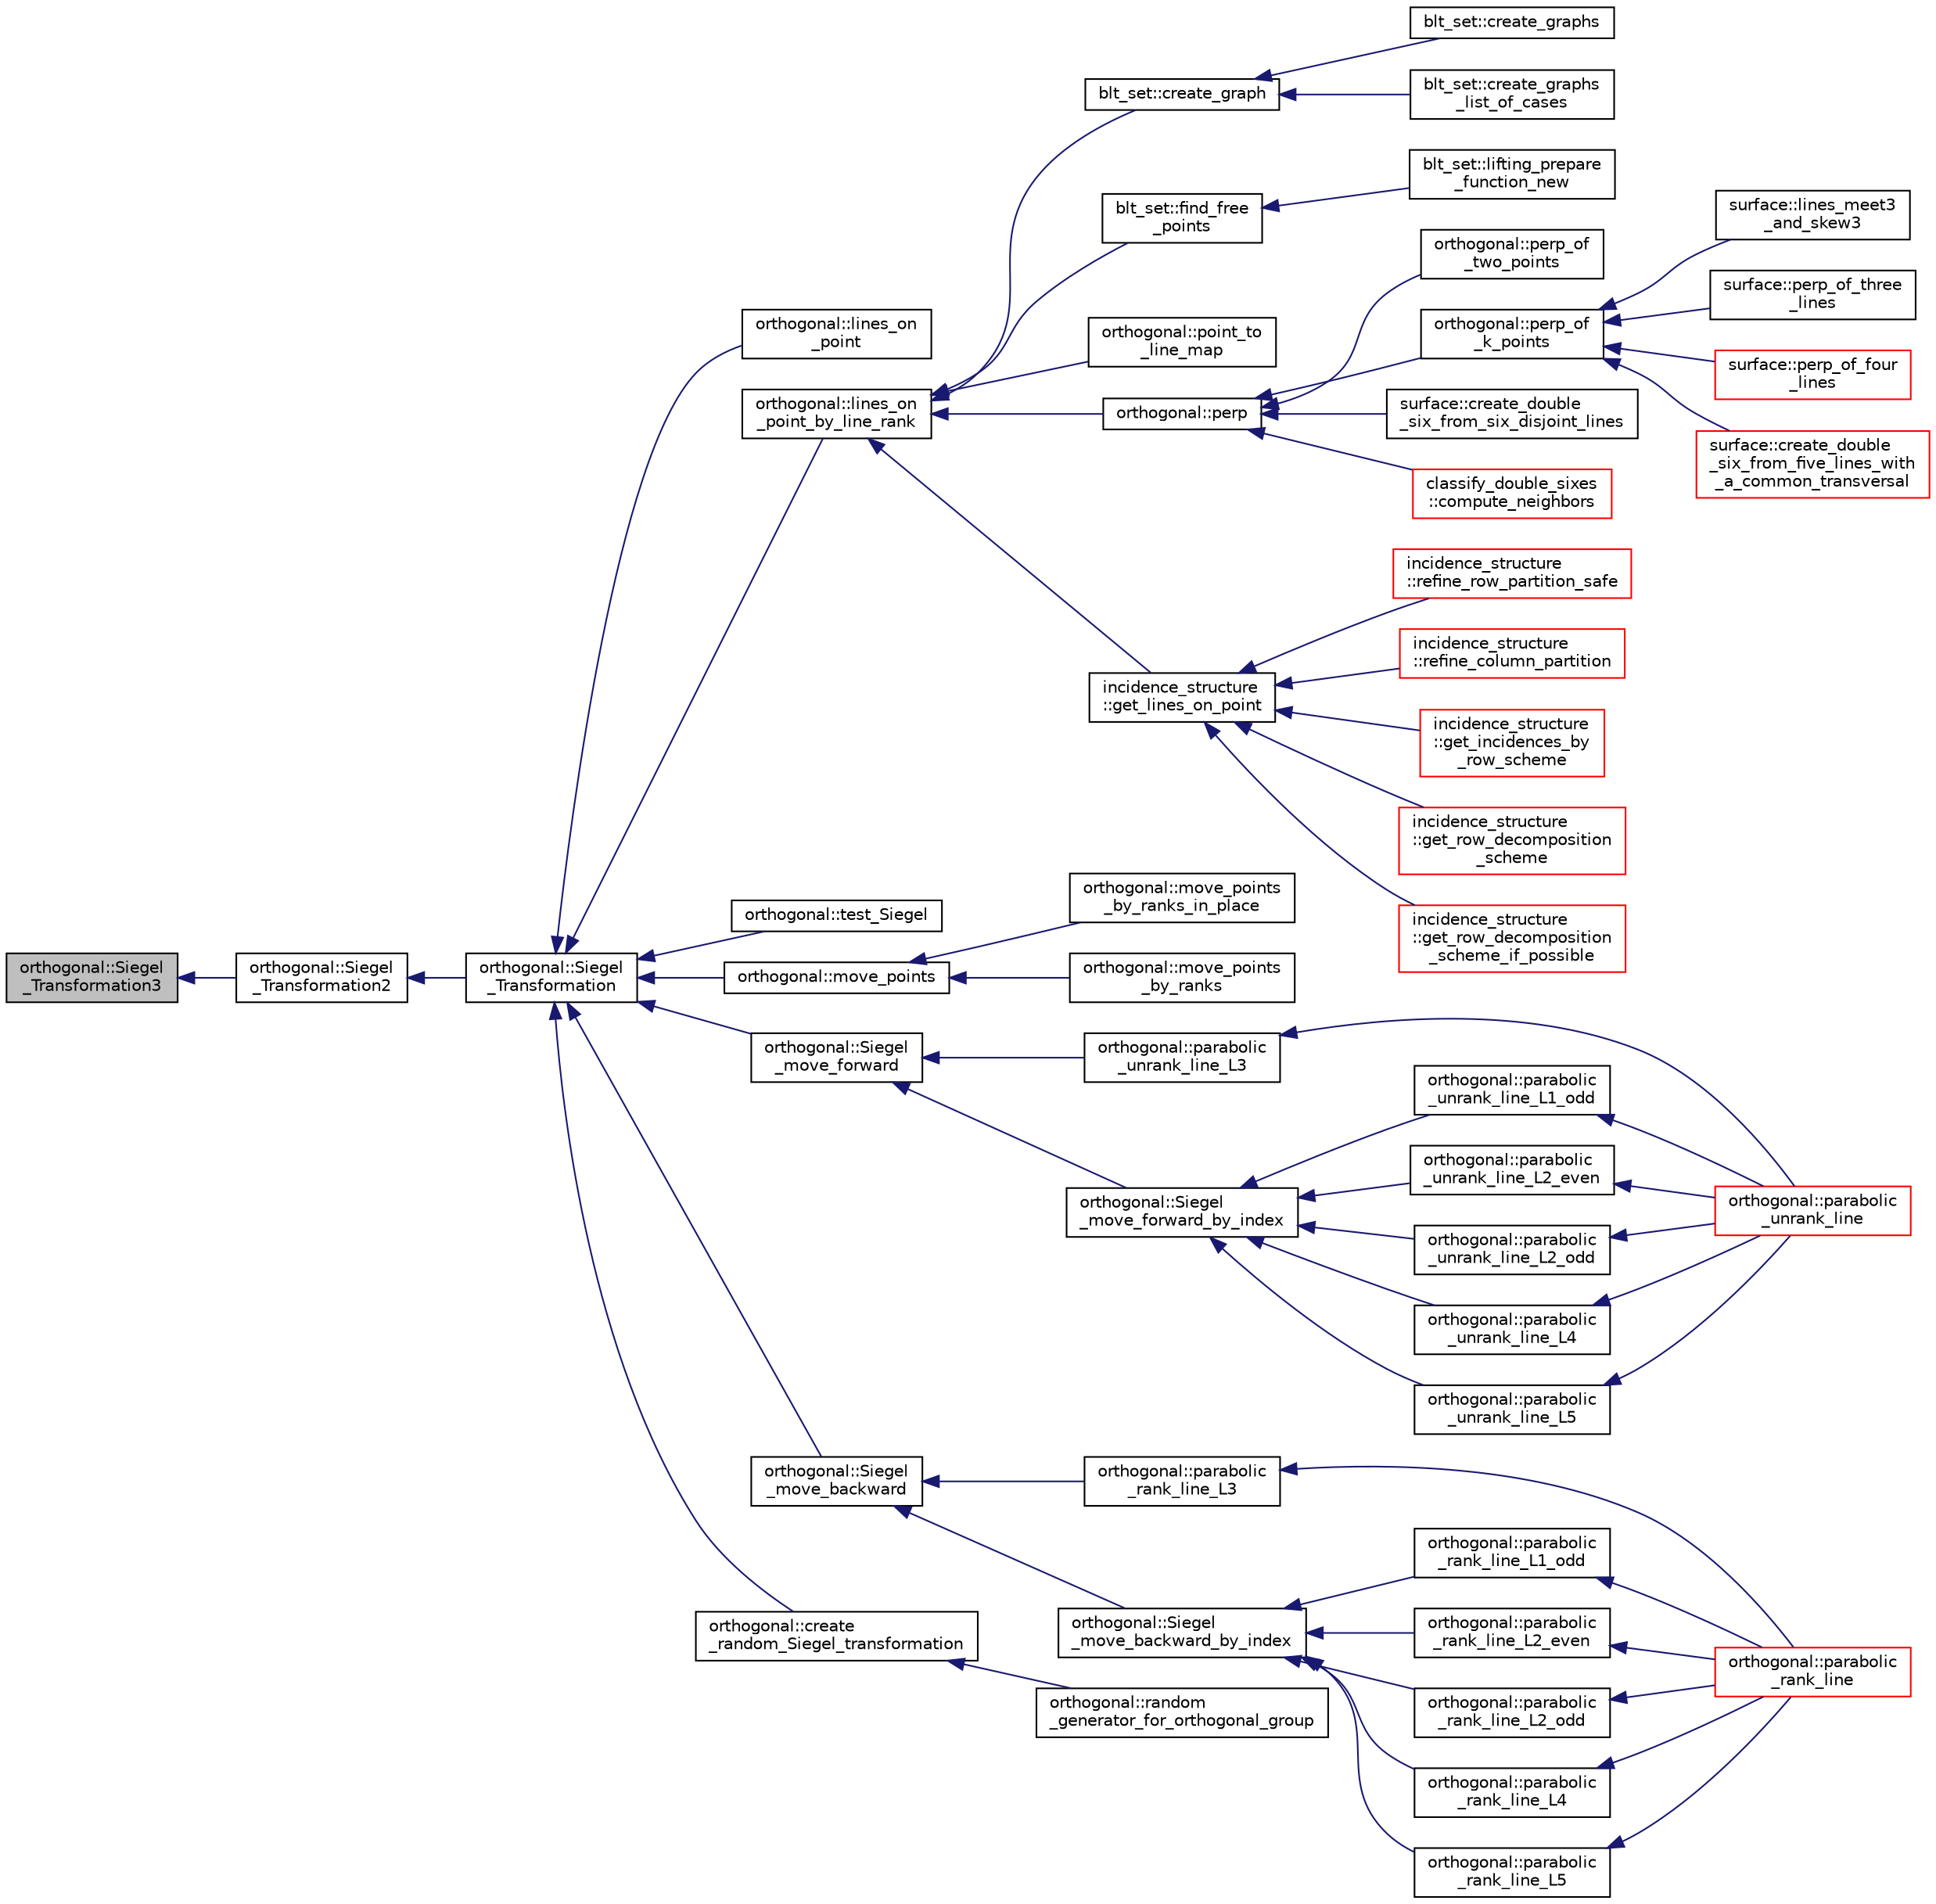 digraph "orthogonal::Siegel_Transformation3"
{
  edge [fontname="Helvetica",fontsize="10",labelfontname="Helvetica",labelfontsize="10"];
  node [fontname="Helvetica",fontsize="10",shape=record];
  rankdir="LR";
  Node44073 [label="orthogonal::Siegel\l_Transformation3",height=0.2,width=0.4,color="black", fillcolor="grey75", style="filled", fontcolor="black"];
  Node44073 -> Node44074 [dir="back",color="midnightblue",fontsize="10",style="solid",fontname="Helvetica"];
  Node44074 [label="orthogonal::Siegel\l_Transformation2",height=0.2,width=0.4,color="black", fillcolor="white", style="filled",URL="$d7/daa/classorthogonal.html#aaf1945ebd71495f1b362e5091d4b30ec"];
  Node44074 -> Node44075 [dir="back",color="midnightblue",fontsize="10",style="solid",fontname="Helvetica"];
  Node44075 [label="orthogonal::Siegel\l_Transformation",height=0.2,width=0.4,color="black", fillcolor="white", style="filled",URL="$d7/daa/classorthogonal.html#a27258e68c99323ac8de66fedbe565a3d"];
  Node44075 -> Node44076 [dir="back",color="midnightblue",fontsize="10",style="solid",fontname="Helvetica"];
  Node44076 [label="orthogonal::lines_on\l_point",height=0.2,width=0.4,color="black", fillcolor="white", style="filled",URL="$d7/daa/classorthogonal.html#aa3249c7fddbc156af817fb274e41c914"];
  Node44075 -> Node44077 [dir="back",color="midnightblue",fontsize="10",style="solid",fontname="Helvetica"];
  Node44077 [label="orthogonal::lines_on\l_point_by_line_rank",height=0.2,width=0.4,color="black", fillcolor="white", style="filled",URL="$d7/daa/classorthogonal.html#adc21874b6da3cd3585c704994fb538aa"];
  Node44077 -> Node44078 [dir="back",color="midnightblue",fontsize="10",style="solid",fontname="Helvetica"];
  Node44078 [label="blt_set::create_graph",height=0.2,width=0.4,color="black", fillcolor="white", style="filled",URL="$d1/d3d/classblt__set.html#ae92249ece99ffbc92e93e49cd5d5dccf"];
  Node44078 -> Node44079 [dir="back",color="midnightblue",fontsize="10",style="solid",fontname="Helvetica"];
  Node44079 [label="blt_set::create_graphs",height=0.2,width=0.4,color="black", fillcolor="white", style="filled",URL="$d1/d3d/classblt__set.html#a3f1d4a8ed15875c47b327949f26a4533"];
  Node44078 -> Node44080 [dir="back",color="midnightblue",fontsize="10",style="solid",fontname="Helvetica"];
  Node44080 [label="blt_set::create_graphs\l_list_of_cases",height=0.2,width=0.4,color="black", fillcolor="white", style="filled",URL="$d1/d3d/classblt__set.html#a91ad531d4154bd887182dbd6121476f3"];
  Node44077 -> Node44081 [dir="back",color="midnightblue",fontsize="10",style="solid",fontname="Helvetica"];
  Node44081 [label="blt_set::find_free\l_points",height=0.2,width=0.4,color="black", fillcolor="white", style="filled",URL="$d1/d3d/classblt__set.html#a71f82dd3dc4a901ea2a0949d2f1af302"];
  Node44081 -> Node44082 [dir="back",color="midnightblue",fontsize="10",style="solid",fontname="Helvetica"];
  Node44082 [label="blt_set::lifting_prepare\l_function_new",height=0.2,width=0.4,color="black", fillcolor="white", style="filled",URL="$d1/d3d/classblt__set.html#a1314b7c0a3b78ba54c0f61a397d8afce"];
  Node44077 -> Node44083 [dir="back",color="midnightblue",fontsize="10",style="solid",fontname="Helvetica"];
  Node44083 [label="orthogonal::point_to\l_line_map",height=0.2,width=0.4,color="black", fillcolor="white", style="filled",URL="$d7/daa/classorthogonal.html#a1eae48671390d1c251303be93b45f9e4"];
  Node44077 -> Node44084 [dir="back",color="midnightblue",fontsize="10",style="solid",fontname="Helvetica"];
  Node44084 [label="orthogonal::perp",height=0.2,width=0.4,color="black", fillcolor="white", style="filled",URL="$d7/daa/classorthogonal.html#ae80e0fa8d1e8caddb9afbb466e3d3189"];
  Node44084 -> Node44085 [dir="back",color="midnightblue",fontsize="10",style="solid",fontname="Helvetica"];
  Node44085 [label="orthogonal::perp_of\l_two_points",height=0.2,width=0.4,color="black", fillcolor="white", style="filled",URL="$d7/daa/classorthogonal.html#a6a05fef2e61ed508bff66d6728c58ec0"];
  Node44084 -> Node44086 [dir="back",color="midnightblue",fontsize="10",style="solid",fontname="Helvetica"];
  Node44086 [label="orthogonal::perp_of\l_k_points",height=0.2,width=0.4,color="black", fillcolor="white", style="filled",URL="$d7/daa/classorthogonal.html#a6a92a4680dc76bb289141fc5c765f5fb"];
  Node44086 -> Node44087 [dir="back",color="midnightblue",fontsize="10",style="solid",fontname="Helvetica"];
  Node44087 [label="surface::lines_meet3\l_and_skew3",height=0.2,width=0.4,color="black", fillcolor="white", style="filled",URL="$d5/d88/classsurface.html#af87ed9d20b980a89342f20c206ae5790"];
  Node44086 -> Node44088 [dir="back",color="midnightblue",fontsize="10",style="solid",fontname="Helvetica"];
  Node44088 [label="surface::perp_of_three\l_lines",height=0.2,width=0.4,color="black", fillcolor="white", style="filled",URL="$d5/d88/classsurface.html#aaa43449a367799d405821a1cd5a7e644"];
  Node44086 -> Node44089 [dir="back",color="midnightblue",fontsize="10",style="solid",fontname="Helvetica"];
  Node44089 [label="surface::perp_of_four\l_lines",height=0.2,width=0.4,color="red", fillcolor="white", style="filled",URL="$d5/d88/classsurface.html#a8da8a93f1fcbf344eb943869b0d488f1"];
  Node44086 -> Node44099 [dir="back",color="midnightblue",fontsize="10",style="solid",fontname="Helvetica"];
  Node44099 [label="surface::create_double\l_six_from_five_lines_with\l_a_common_transversal",height=0.2,width=0.4,color="red", fillcolor="white", style="filled",URL="$d5/d88/classsurface.html#a6d8fafa386893521305e016011d55673"];
  Node44084 -> Node44113 [dir="back",color="midnightblue",fontsize="10",style="solid",fontname="Helvetica"];
  Node44113 [label="surface::create_double\l_six_from_six_disjoint_lines",height=0.2,width=0.4,color="black", fillcolor="white", style="filled",URL="$d5/d88/classsurface.html#a4c44f0a33d709edee71537547880dd87"];
  Node44084 -> Node44114 [dir="back",color="midnightblue",fontsize="10",style="solid",fontname="Helvetica"];
  Node44114 [label="classify_double_sixes\l::compute_neighbors",height=0.2,width=0.4,color="red", fillcolor="white", style="filled",URL="$dd/d23/classclassify__double__sixes.html#a675e241052c36c58063ddcfc06d209b2"];
  Node44077 -> Node44115 [dir="back",color="midnightblue",fontsize="10",style="solid",fontname="Helvetica"];
  Node44115 [label="incidence_structure\l::get_lines_on_point",height=0.2,width=0.4,color="black", fillcolor="white", style="filled",URL="$da/d8a/classincidence__structure.html#a09148fd9478525b4a65c8e44833d1861"];
  Node44115 -> Node44116 [dir="back",color="midnightblue",fontsize="10",style="solid",fontname="Helvetica"];
  Node44116 [label="incidence_structure\l::refine_row_partition_safe",height=0.2,width=0.4,color="red", fillcolor="white", style="filled",URL="$da/d8a/classincidence__structure.html#ae84b2dc0f1a0cd1f9acfadcae21e3745"];
  Node44115 -> Node44138 [dir="back",color="midnightblue",fontsize="10",style="solid",fontname="Helvetica"];
  Node44138 [label="incidence_structure\l::refine_column_partition",height=0.2,width=0.4,color="red", fillcolor="white", style="filled",URL="$da/d8a/classincidence__structure.html#ac262f307c1531d67496129dc7890cda4"];
  Node44115 -> Node44143 [dir="back",color="midnightblue",fontsize="10",style="solid",fontname="Helvetica"];
  Node44143 [label="incidence_structure\l::get_incidences_by\l_row_scheme",height=0.2,width=0.4,color="red", fillcolor="white", style="filled",URL="$da/d8a/classincidence__structure.html#addab249e03244133841bd793389c792c"];
  Node44115 -> Node44147 [dir="back",color="midnightblue",fontsize="10",style="solid",fontname="Helvetica"];
  Node44147 [label="incidence_structure\l::get_row_decomposition\l_scheme",height=0.2,width=0.4,color="red", fillcolor="white", style="filled",URL="$da/d8a/classincidence__structure.html#aa0ad04253ba8e75bb15900ee8b01c9aa"];
  Node44115 -> Node44158 [dir="back",color="midnightblue",fontsize="10",style="solid",fontname="Helvetica"];
  Node44158 [label="incidence_structure\l::get_row_decomposition\l_scheme_if_possible",height=0.2,width=0.4,color="red", fillcolor="white", style="filled",URL="$da/d8a/classincidence__structure.html#ac93d2a6419b0fca3f25f101c5f08caf5"];
  Node44075 -> Node44160 [dir="back",color="midnightblue",fontsize="10",style="solid",fontname="Helvetica"];
  Node44160 [label="orthogonal::test_Siegel",height=0.2,width=0.4,color="black", fillcolor="white", style="filled",URL="$d7/daa/classorthogonal.html#ad6d248c572d92abe41416065addd4a69"];
  Node44075 -> Node44161 [dir="back",color="midnightblue",fontsize="10",style="solid",fontname="Helvetica"];
  Node44161 [label="orthogonal::move_points",height=0.2,width=0.4,color="black", fillcolor="white", style="filled",URL="$d7/daa/classorthogonal.html#a24bfc815e987e19df641315b98ff8822"];
  Node44161 -> Node44162 [dir="back",color="midnightblue",fontsize="10",style="solid",fontname="Helvetica"];
  Node44162 [label="orthogonal::move_points\l_by_ranks_in_place",height=0.2,width=0.4,color="black", fillcolor="white", style="filled",URL="$d7/daa/classorthogonal.html#a82fac7f7528e41392b5fe89860d4204d"];
  Node44161 -> Node44163 [dir="back",color="midnightblue",fontsize="10",style="solid",fontname="Helvetica"];
  Node44163 [label="orthogonal::move_points\l_by_ranks",height=0.2,width=0.4,color="black", fillcolor="white", style="filled",URL="$d7/daa/classorthogonal.html#a6b1b57c7b6114d7d51c9375fe5014b22"];
  Node44075 -> Node44164 [dir="back",color="midnightblue",fontsize="10",style="solid",fontname="Helvetica"];
  Node44164 [label="orthogonal::Siegel\l_move_forward",height=0.2,width=0.4,color="black", fillcolor="white", style="filled",URL="$d7/daa/classorthogonal.html#a065d0faccc00df42afd671dac644d480"];
  Node44164 -> Node44165 [dir="back",color="midnightblue",fontsize="10",style="solid",fontname="Helvetica"];
  Node44165 [label="orthogonal::parabolic\l_unrank_line_L3",height=0.2,width=0.4,color="black", fillcolor="white", style="filled",URL="$d7/daa/classorthogonal.html#ae1edfba289a03ed4d383514c2b0dc4b7"];
  Node44165 -> Node44166 [dir="back",color="midnightblue",fontsize="10",style="solid",fontname="Helvetica"];
  Node44166 [label="orthogonal::parabolic\l_unrank_line",height=0.2,width=0.4,color="red", fillcolor="white", style="filled",URL="$d7/daa/classorthogonal.html#a449cc51a62e11b8699befe951b0f8a4c"];
  Node44164 -> Node44393 [dir="back",color="midnightblue",fontsize="10",style="solid",fontname="Helvetica"];
  Node44393 [label="orthogonal::Siegel\l_move_forward_by_index",height=0.2,width=0.4,color="black", fillcolor="white", style="filled",URL="$d7/daa/classorthogonal.html#a606e885cb85b824bcda44154a3cfbfe8"];
  Node44393 -> Node44394 [dir="back",color="midnightblue",fontsize="10",style="solid",fontname="Helvetica"];
  Node44394 [label="orthogonal::parabolic\l_unrank_line_L1_odd",height=0.2,width=0.4,color="black", fillcolor="white", style="filled",URL="$d7/daa/classorthogonal.html#af59966fe1bb32196deaafbe6849fdeb1"];
  Node44394 -> Node44166 [dir="back",color="midnightblue",fontsize="10",style="solid",fontname="Helvetica"];
  Node44393 -> Node44395 [dir="back",color="midnightblue",fontsize="10",style="solid",fontname="Helvetica"];
  Node44395 [label="orthogonal::parabolic\l_unrank_line_L2_even",height=0.2,width=0.4,color="black", fillcolor="white", style="filled",URL="$d7/daa/classorthogonal.html#a57a7ad0d16ea67c0636c9f179eeed5d1"];
  Node44395 -> Node44166 [dir="back",color="midnightblue",fontsize="10",style="solid",fontname="Helvetica"];
  Node44393 -> Node44396 [dir="back",color="midnightblue",fontsize="10",style="solid",fontname="Helvetica"];
  Node44396 [label="orthogonal::parabolic\l_unrank_line_L2_odd",height=0.2,width=0.4,color="black", fillcolor="white", style="filled",URL="$d7/daa/classorthogonal.html#a9ab8a29daee27c60803e2bf5026a9a9e"];
  Node44396 -> Node44166 [dir="back",color="midnightblue",fontsize="10",style="solid",fontname="Helvetica"];
  Node44393 -> Node44397 [dir="back",color="midnightblue",fontsize="10",style="solid",fontname="Helvetica"];
  Node44397 [label="orthogonal::parabolic\l_unrank_line_L4",height=0.2,width=0.4,color="black", fillcolor="white", style="filled",URL="$d7/daa/classorthogonal.html#a6a30b6c7f59498ad8c7f2bec7c78d2ff"];
  Node44397 -> Node44166 [dir="back",color="midnightblue",fontsize="10",style="solid",fontname="Helvetica"];
  Node44393 -> Node44398 [dir="back",color="midnightblue",fontsize="10",style="solid",fontname="Helvetica"];
  Node44398 [label="orthogonal::parabolic\l_unrank_line_L5",height=0.2,width=0.4,color="black", fillcolor="white", style="filled",URL="$d7/daa/classorthogonal.html#a77831b97ebbbc5d8103c5e7e0edfeb9b"];
  Node44398 -> Node44166 [dir="back",color="midnightblue",fontsize="10",style="solid",fontname="Helvetica"];
  Node44075 -> Node44399 [dir="back",color="midnightblue",fontsize="10",style="solid",fontname="Helvetica"];
  Node44399 [label="orthogonal::Siegel\l_move_backward",height=0.2,width=0.4,color="black", fillcolor="white", style="filled",URL="$d7/daa/classorthogonal.html#a365beaf002d1ffc9a600e73f1983e800"];
  Node44399 -> Node44400 [dir="back",color="midnightblue",fontsize="10",style="solid",fontname="Helvetica"];
  Node44400 [label="orthogonal::parabolic\l_rank_line_L3",height=0.2,width=0.4,color="black", fillcolor="white", style="filled",URL="$d7/daa/classorthogonal.html#afea1a02e2b439b28127cfa2a782da8c9"];
  Node44400 -> Node44401 [dir="back",color="midnightblue",fontsize="10",style="solid",fontname="Helvetica"];
  Node44401 [label="orthogonal::parabolic\l_rank_line",height=0.2,width=0.4,color="red", fillcolor="white", style="filled",URL="$d7/daa/classorthogonal.html#a7df334ceca90bc5b90c56354dbaf45c9"];
  Node44399 -> Node44406 [dir="back",color="midnightblue",fontsize="10",style="solid",fontname="Helvetica"];
  Node44406 [label="orthogonal::Siegel\l_move_backward_by_index",height=0.2,width=0.4,color="black", fillcolor="white", style="filled",URL="$d7/daa/classorthogonal.html#aa8eaeba82de3ff3b5f50b4ccd22b2631"];
  Node44406 -> Node44407 [dir="back",color="midnightblue",fontsize="10",style="solid",fontname="Helvetica"];
  Node44407 [label="orthogonal::parabolic\l_rank_line_L1_odd",height=0.2,width=0.4,color="black", fillcolor="white", style="filled",URL="$d7/daa/classorthogonal.html#aab93abadf848b0a5d72b367f155cd7e4"];
  Node44407 -> Node44401 [dir="back",color="midnightblue",fontsize="10",style="solid",fontname="Helvetica"];
  Node44406 -> Node44408 [dir="back",color="midnightblue",fontsize="10",style="solid",fontname="Helvetica"];
  Node44408 [label="orthogonal::parabolic\l_rank_line_L2_even",height=0.2,width=0.4,color="black", fillcolor="white", style="filled",URL="$d7/daa/classorthogonal.html#ad884e741520104066da699b1133deeb0"];
  Node44408 -> Node44401 [dir="back",color="midnightblue",fontsize="10",style="solid",fontname="Helvetica"];
  Node44406 -> Node44409 [dir="back",color="midnightblue",fontsize="10",style="solid",fontname="Helvetica"];
  Node44409 [label="orthogonal::parabolic\l_rank_line_L2_odd",height=0.2,width=0.4,color="black", fillcolor="white", style="filled",URL="$d7/daa/classorthogonal.html#a87ddd814e99966b82e69a1041307074f"];
  Node44409 -> Node44401 [dir="back",color="midnightblue",fontsize="10",style="solid",fontname="Helvetica"];
  Node44406 -> Node44410 [dir="back",color="midnightblue",fontsize="10",style="solid",fontname="Helvetica"];
  Node44410 [label="orthogonal::parabolic\l_rank_line_L4",height=0.2,width=0.4,color="black", fillcolor="white", style="filled",URL="$d7/daa/classorthogonal.html#a9e693d30c0ade825f389feec38ea83b2"];
  Node44410 -> Node44401 [dir="back",color="midnightblue",fontsize="10",style="solid",fontname="Helvetica"];
  Node44406 -> Node44411 [dir="back",color="midnightblue",fontsize="10",style="solid",fontname="Helvetica"];
  Node44411 [label="orthogonal::parabolic\l_rank_line_L5",height=0.2,width=0.4,color="black", fillcolor="white", style="filled",URL="$d7/daa/classorthogonal.html#ab9ff5dd42f31a297d03c559a4934a950"];
  Node44411 -> Node44401 [dir="back",color="midnightblue",fontsize="10",style="solid",fontname="Helvetica"];
  Node44075 -> Node44412 [dir="back",color="midnightblue",fontsize="10",style="solid",fontname="Helvetica"];
  Node44412 [label="orthogonal::create\l_random_Siegel_transformation",height=0.2,width=0.4,color="black", fillcolor="white", style="filled",URL="$d7/daa/classorthogonal.html#ad691ec706194282d2954a5edaca883cf"];
  Node44412 -> Node44413 [dir="back",color="midnightblue",fontsize="10",style="solid",fontname="Helvetica"];
  Node44413 [label="orthogonal::random\l_generator_for_orthogonal_group",height=0.2,width=0.4,color="black", fillcolor="white", style="filled",URL="$d7/daa/classorthogonal.html#a380946c3af4d3d83118c409a7aecfe3d"];
}
